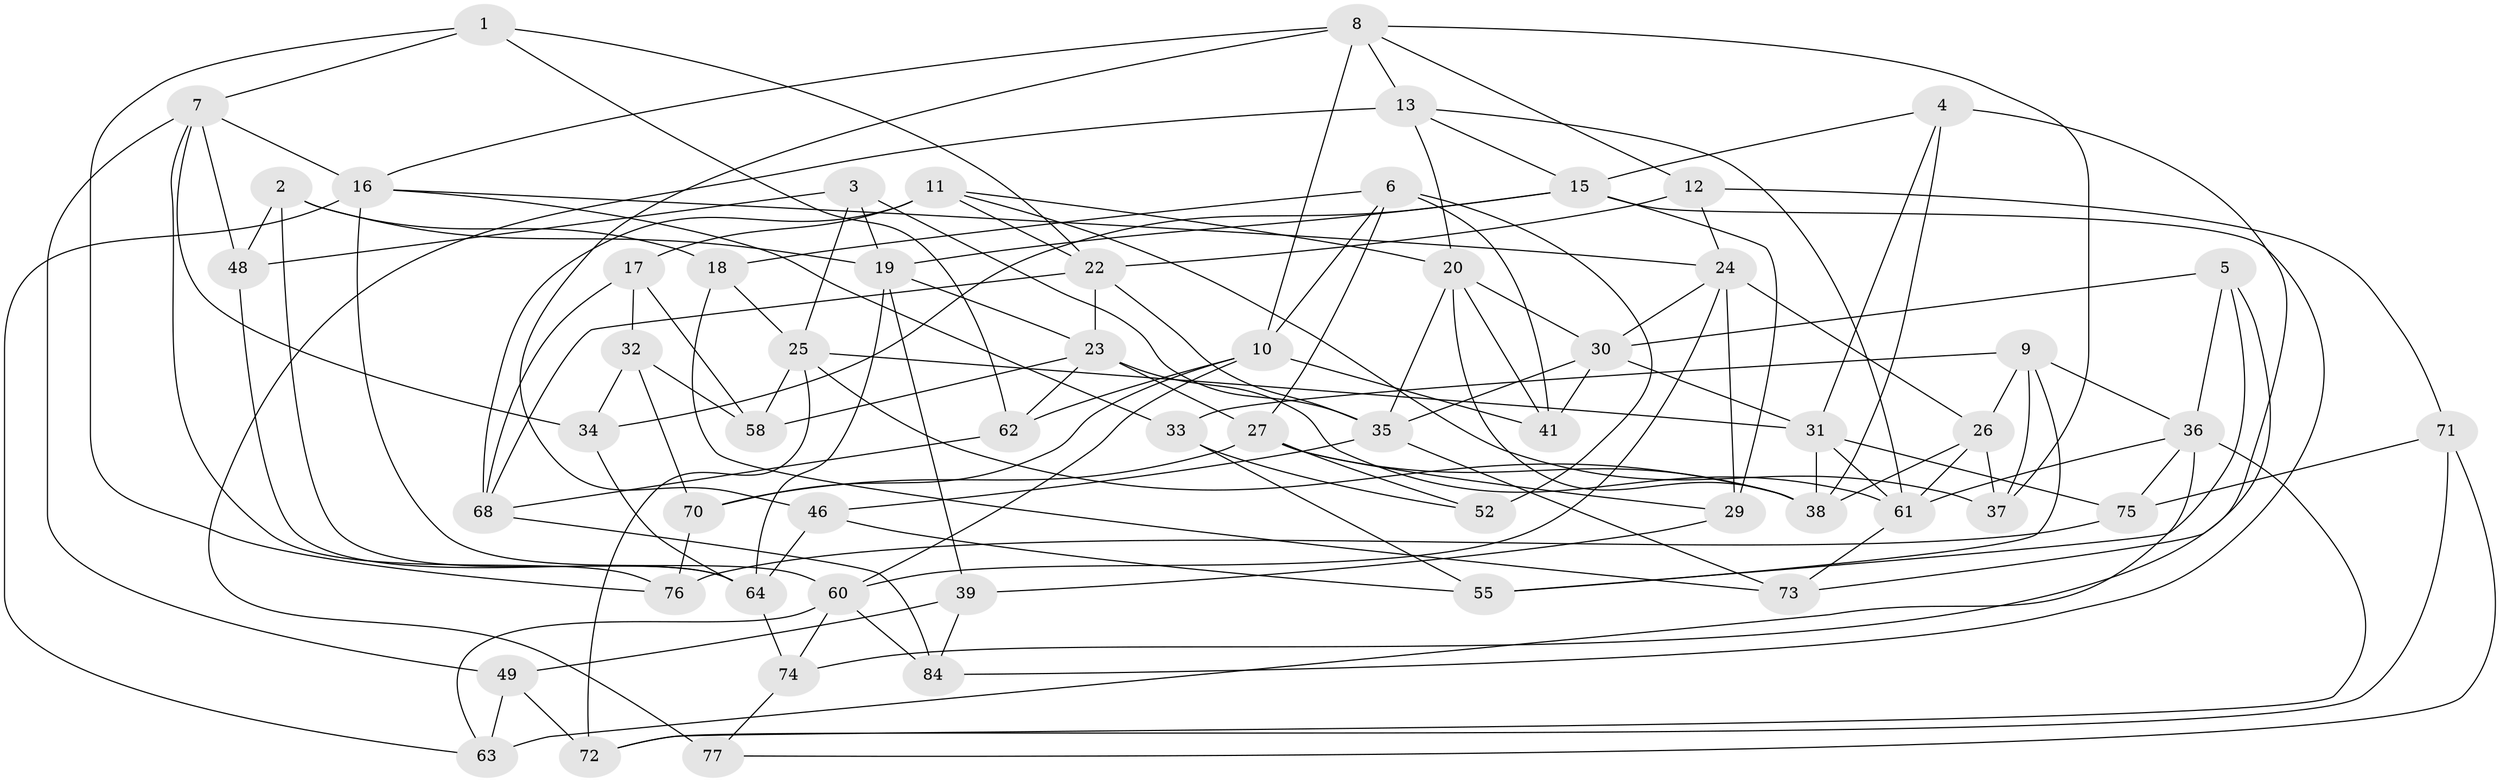 // original degree distribution, {4: 1.0}
// Generated by graph-tools (version 1.1) at 2025/11/02/27/25 16:11:45]
// undirected, 58 vertices, 138 edges
graph export_dot {
graph [start="1"]
  node [color=gray90,style=filled];
  1;
  2;
  3;
  4;
  5;
  6 [super="+14"];
  7 [super="+82"];
  8 [super="+42"];
  9 [super="+21"];
  10 [super="+40"];
  11 [super="+50"];
  12;
  13 [super="+54"];
  15 [super="+57"];
  16 [super="+44"];
  17;
  18;
  19 [super="+56"];
  20 [super="+43"];
  22 [super="+67"];
  23 [super="+59"];
  24 [super="+47"];
  25 [super="+51"];
  26 [super="+28"];
  27 [super="+80"];
  29;
  30 [super="+79"];
  31 [super="+66"];
  32;
  33;
  34;
  35 [super="+65"];
  36 [super="+53"];
  37;
  38 [super="+45"];
  39;
  41;
  46;
  48;
  49;
  52;
  55;
  58;
  60 [super="+83"];
  61 [super="+81"];
  62;
  63;
  64 [super="+69"];
  68 [super="+78"];
  70;
  71;
  72;
  73;
  74;
  75;
  76;
  77;
  84;
  1 -- 76;
  1 -- 22;
  1 -- 62;
  1 -- 7;
  2 -- 48;
  2 -- 64;
  2 -- 18;
  2 -- 19;
  3 -- 48;
  3 -- 25;
  3 -- 35;
  3 -- 19;
  4 -- 73;
  4 -- 31;
  4 -- 15;
  4 -- 38;
  5 -- 55;
  5 -- 74;
  5 -- 30;
  5 -- 36;
  6 -- 41;
  6 -- 52 [weight=2];
  6 -- 18;
  6 -- 10;
  6 -- 27;
  7 -- 34;
  7 -- 48;
  7 -- 76;
  7 -- 16;
  7 -- 49;
  8 -- 10;
  8 -- 12;
  8 -- 37;
  8 -- 16;
  8 -- 13;
  8 -- 46;
  9 -- 26 [weight=2];
  9 -- 55;
  9 -- 37;
  9 -- 33;
  9 -- 36;
  10 -- 41;
  10 -- 70;
  10 -- 62;
  10 -- 60;
  11 -- 17;
  11 -- 22;
  11 -- 68 [weight=2];
  11 -- 20;
  11 -- 37;
  12 -- 71;
  12 -- 22;
  12 -- 24;
  13 -- 77 [weight=2];
  13 -- 15;
  13 -- 61;
  13 -- 20;
  15 -- 19;
  15 -- 29;
  15 -- 34;
  15 -- 84;
  16 -- 33;
  16 -- 24;
  16 -- 63;
  16 -- 60;
  17 -- 58;
  17 -- 32;
  17 -- 68;
  18 -- 25;
  18 -- 73;
  19 -- 23;
  19 -- 64;
  19 -- 39;
  20 -- 41;
  20 -- 35;
  20 -- 30;
  20 -- 38;
  22 -- 23;
  22 -- 35;
  22 -- 68;
  23 -- 62;
  23 -- 58;
  23 -- 61;
  23 -- 27;
  24 -- 60;
  24 -- 29;
  24 -- 30;
  24 -- 26;
  25 -- 58;
  25 -- 72;
  25 -- 38;
  25 -- 31;
  26 -- 37;
  26 -- 61;
  26 -- 38;
  27 -- 38;
  27 -- 70;
  27 -- 52;
  27 -- 29;
  29 -- 39;
  30 -- 41;
  30 -- 35;
  30 -- 31;
  31 -- 38;
  31 -- 61;
  31 -- 75;
  32 -- 58;
  32 -- 70;
  32 -- 34;
  33 -- 55;
  33 -- 52;
  34 -- 64;
  35 -- 46;
  35 -- 73;
  36 -- 75;
  36 -- 72;
  36 -- 61;
  36 -- 63;
  39 -- 49;
  39 -- 84;
  46 -- 55;
  46 -- 64;
  48 -- 64;
  49 -- 63;
  49 -- 72;
  60 -- 74;
  60 -- 84;
  60 -- 63;
  61 -- 73;
  62 -- 68;
  64 -- 74;
  68 -- 84;
  70 -- 76;
  71 -- 77;
  71 -- 75;
  71 -- 72;
  74 -- 77;
  75 -- 76;
}
